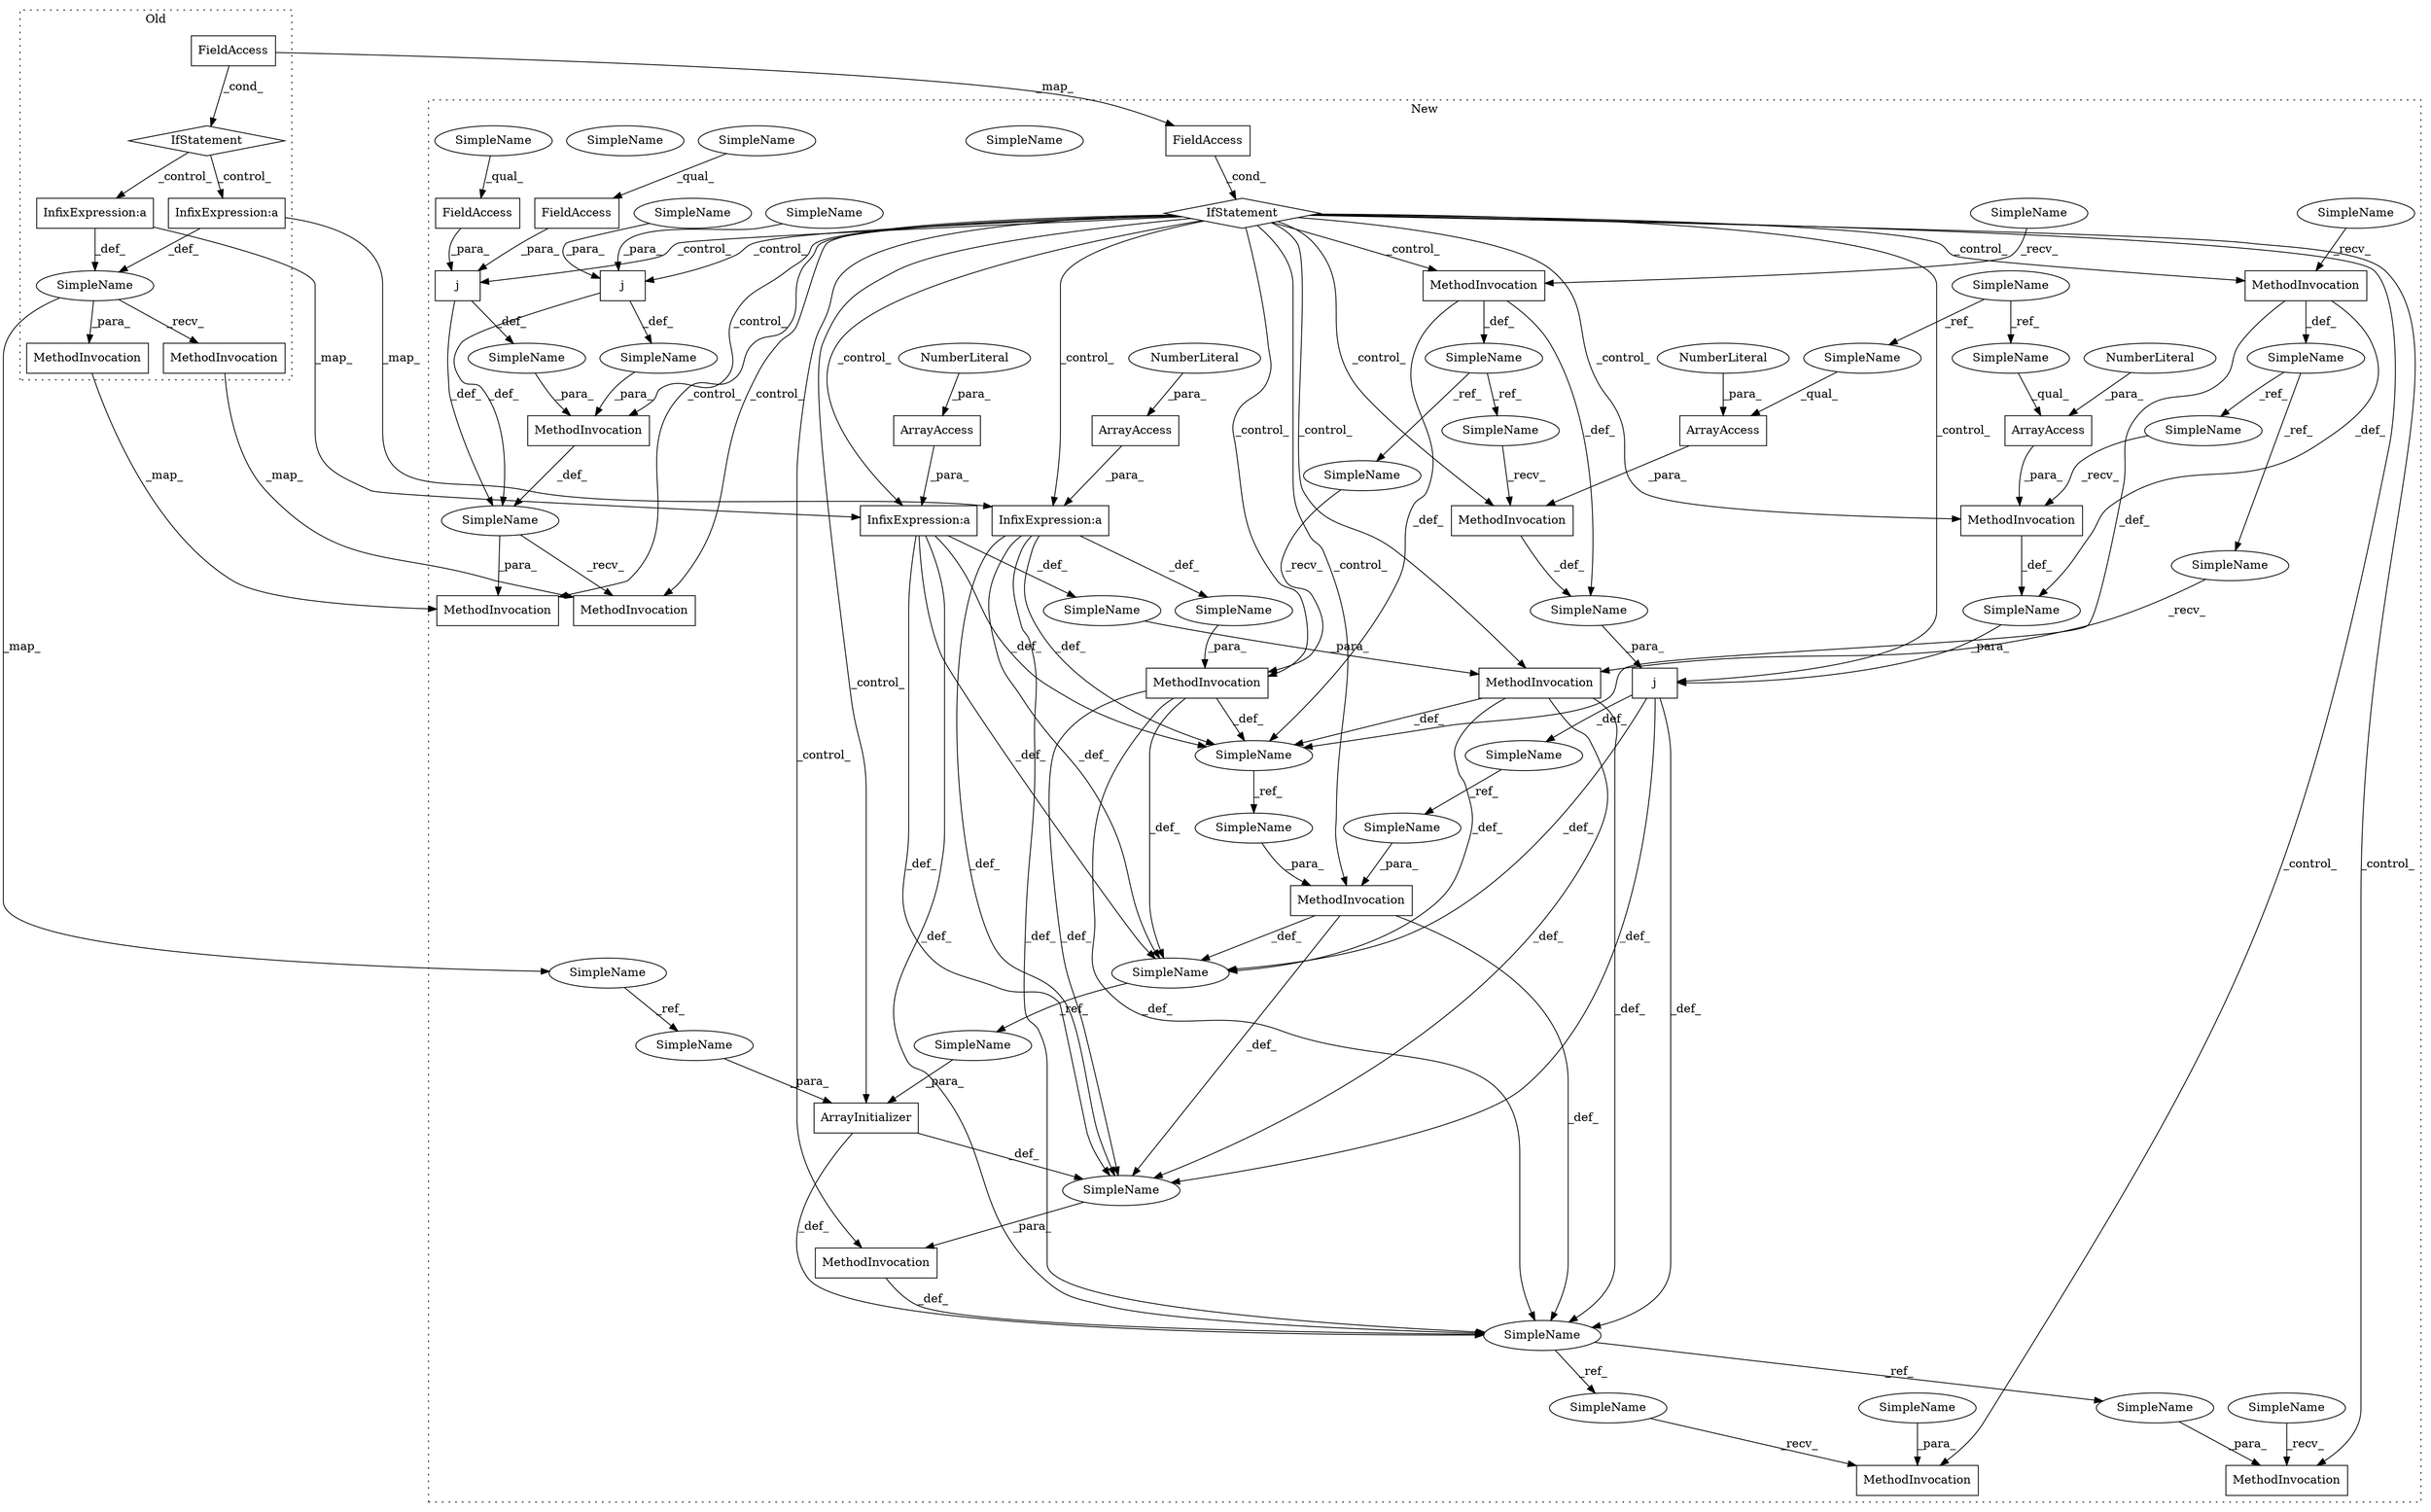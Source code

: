 digraph G {
subgraph cluster0 {
6 [label="FieldAccess" a="22" s="5930" l="18" shape="box"];
10 [label="IfStatement" a="25" s="5926,5948" l="4,2" shape="diamond"];
14 [label="MethodInvocation" a="32" s="6274,6298" l="14,1" shape="box"];
25 [label="MethodInvocation" a="32" s="6252,6262" l="6,1" shape="box"];
66 [label="SimpleName" a="42" s="6097" l="10" shape="ellipse"];
74 [label="InfixExpression:a" a="27" s="6079" l="3" shape="box"];
75 [label="InfixExpression:a" a="27" s="6039" l="3" shape="box"];
label = "Old";
style="dotted";
}
subgraph cluster1 {
1 [label="ArrayAccess" a="2" s="8697,8720" l="22,1" shape="box"];
2 [label="ArrayAccess" a="2" s="8609,8619" l="9,1" shape="box"];
3 [label="ArrayAccess" a="2" s="8649,8659" l="9,1" shape="box"];
4 [label="ArrayAccess" a="2" s="8754,8777" l="22,1" shape="box"];
5 [label="ArrayInitializer" a="4" s="9003,9024" l="1,1" shape="box"];
7 [label="FieldAccess" a="22" s="9167" l="18" shape="box"];
8 [label="FieldAccess" a="22" s="9136" l="18" shape="box"];
9 [label="FieldAccess" a="22" s="8456" l="18" shape="box"];
11 [label="IfStatement" a="25" s="8452,8474" l="4,2" shape="diamond"];
12 [label="MethodInvocation" a="32" s="8559" l="15" shape="box"];
13 [label="MethodInvocation" a="32" s="8802,8820" l="9,1" shape="box"];
15 [label="MethodInvocation" a="32" s="9041,9051" l="6,1" shape="box"];
16 [label="MethodInvocation" a="32" s="8688,8725" l="9,1" shape="box"];
17 [label="MethodInvocation" a="32" s="9260,9270" l="6,1" shape="box"];
18 [label="MethodInvocation" a="32" s="8977,9025" l="17,1" shape="box"];
19 [label="MethodInvocation" a="32" s="8525" l="15" shape="box"];
20 [label="MethodInvocation" a="32" s="8600,8620" l="9,1" shape="box"];
21 [label="MethodInvocation" a="32" s="9284,9308" l="14,1" shape="box"];
22 [label="MethodInvocation" a="32" s="9065,9085" l="14,1" shape="box"];
23 [label="MethodInvocation" a="32" s="8745,8782" l="9,1" shape="box"];
24 [label="MethodInvocation" a="32" s="8640,8660" l="9,1" shape="box"];
26 [label="MethodInvocation" a="32" s="9119,9239" l="17,2" shape="box"];
27 [label="NumberLiteral" a="34" s="8776" l="1" shape="ellipse"];
28 [label="NumberLiteral" a="34" s="8658" l="1" shape="ellipse"];
29 [label="NumberLiteral" a="34" s="8618" l="1" shape="ellipse"];
30 [label="NumberLiteral" a="34" s="8719" l="1" shape="ellipse"];
31 [label="SimpleName" a="42" s="" l="" shape="ellipse"];
32 [label="SimpleName" a="42" s="8739" l="5" shape="ellipse"];
33 [label="SimpleName" a="42" s="8829" l="10" shape="ellipse"];
34 [label="SimpleName" a="42" s="9060" l="4" shape="ellipse"];
35 [label="SimpleName" a="42" s="8484" l="8" shape="ellipse"];
36 [label="SimpleName" a="42" s="8670" l="4" shape="ellipse"];
37 [label="SimpleName" a="42" s="9034" l="6" shape="ellipse"];
38 [label="SimpleName" a="42" s="8816" l="4" shape="ellipse"];
39 [label="SimpleName" a="42" s="8609" l="8" shape="ellipse"];
40 [label="SimpleName" a="42" s="8548" l="5" shape="ellipse"];
41 [label="SimpleName" a="42" s="9223" l="16" shape="ellipse"];
42 [label="SimpleName" a="42" s="8514" l="5" shape="ellipse"];
43 [label="SimpleName" a="42" s="" l="" shape="ellipse"];
44 [label="SimpleName" a="42" s="8520" l="4" shape="ellipse"];
45 [label="SimpleName" a="42" s="8970" l="6" shape="ellipse"];
46 [label="SimpleName" a="42" s="9014" l="10" shape="ellipse"];
47 [label="SimpleName" a="42" s="8594" l="5" shape="ellipse"];
48 [label="SimpleName" a="42" s="" l="" shape="ellipse"];
49 [label="SimpleName" a="42" s="8582" l="4" shape="ellipse"];
50 [label="SimpleName" a="42" s="9079" l="6" shape="ellipse"];
51 [label="SimpleName" a="42" s="8811" l="4" shape="ellipse"];
52 [label="SimpleName" a="42" s="8634" l="5" shape="ellipse"];
53 [label="SimpleName" a="42" s="9167" l="4" shape="ellipse"];
54 [label="SimpleName" a="42" s="" l="" shape="ellipse"];
55 [label="SimpleName" a="42" s="8792" l="9" shape="ellipse"];
56 [label="SimpleName" a="42" s="8649" l="8" shape="ellipse"];
57 [label="SimpleName" a="42" s="9194" l="16" shape="ellipse"];
58 [label="SimpleName" a="42" s="9108" l="10" shape="ellipse"];
59 [label="SimpleName" a="42" s="" l="" shape="ellipse"];
60 [label="SimpleName" a="42" s="" l="" shape="ellipse"];
61 [label="SimpleName" a="42" s="8682" l="5" shape="ellipse"];
62 [label="SimpleName" a="42" s="8554" l="4" shape="ellipse"];
63 [label="SimpleName" a="42" s="9223" l="16" shape="ellipse"];
64 [label="SimpleName" a="42" s="9004" l="9" shape="ellipse"];
65 [label="SimpleName" a="42" s="9136" l="4" shape="ellipse"];
67 [label="SimpleName" a="42" s="9194" l="16" shape="ellipse"];
68 [label="SimpleName" a="42" s="" l="" shape="ellipse"];
69 [label="SimpleName" a="42" s="9047" l="4" shape="ellipse"];
70 [label="j" a="106" s="8594" l="67" shape="box"];
71 [label="j" a="106" s="9136" l="49" shape="box"];
72 [label="j" a="106" s="9194" l="45" shape="box"];
73 [label="InfixExpression:a" a="27" s="8721" l="3" shape="box"];
76 [label="InfixExpression:a" a="27" s="8778" l="3" shape="box"];
label = "New";
style="dotted";
}
1 -> 73 [label="_para_"];
2 -> 20 [label="_para_"];
3 -> 24 [label="_para_"];
4 -> 76 [label="_para_"];
5 -> 43 [label="_def_"];
5 -> 45 [label="_def_"];
6 -> 9 [label="_map_"];
6 -> 10 [label="_cond_"];
7 -> 71 [label="_para_"];
8 -> 71 [label="_para_"];
9 -> 11 [label="_cond_"];
10 -> 75 [label="_control_"];
10 -> 74 [label="_control_"];
11 -> 15 [label="_control_"];
11 -> 70 [label="_control_"];
11 -> 72 [label="_control_"];
11 -> 18 [label="_control_"];
11 -> 19 [label="_control_"];
11 -> 22 [label="_control_"];
11 -> 76 [label="_control_"];
11 -> 13 [label="_control_"];
11 -> 24 [label="_control_"];
11 -> 73 [label="_control_"];
11 -> 5 [label="_control_"];
11 -> 16 [label="_control_"];
11 -> 23 [label="_control_"];
11 -> 21 [label="_control_"];
11 -> 71 [label="_control_"];
11 -> 17 [label="_control_"];
11 -> 20 [label="_control_"];
11 -> 12 [label="_control_"];
11 -> 26 [label="_control_"];
12 -> 54 [label="_def_"];
12 -> 36 [label="_def_"];
12 -> 40 [label="_def_"];
13 -> 45 [label="_def_"];
13 -> 55 [label="_def_"];
13 -> 43 [label="_def_"];
14 -> 21 [label="_map_"];
16 -> 55 [label="_def_"];
16 -> 45 [label="_def_"];
16 -> 36 [label="_def_"];
16 -> 43 [label="_def_"];
18 -> 45 [label="_def_"];
19 -> 42 [label="_def_"];
19 -> 68 [label="_def_"];
19 -> 36 [label="_def_"];
20 -> 68 [label="_def_"];
23 -> 45 [label="_def_"];
23 -> 36 [label="_def_"];
23 -> 43 [label="_def_"];
23 -> 55 [label="_def_"];
24 -> 54 [label="_def_"];
25 -> 17 [label="_map_"];
26 -> 58 [label="_def_"];
27 -> 4 [label="_para_"];
28 -> 3 [label="_para_"];
29 -> 2 [label="_para_"];
30 -> 1 [label="_para_"];
31 -> 26 [label="_para_"];
32 -> 23 [label="_recv_"];
33 -> 46 [label="_ref_"];
34 -> 22 [label="_recv_"];
35 -> 56 [label="_ref_"];
35 -> 39 [label="_ref_"];
36 -> 51 [label="_ref_"];
37 -> 15 [label="_recv_"];
38 -> 13 [label="_para_"];
39 -> 2 [label="_qual_"];
40 -> 32 [label="_ref_"];
40 -> 52 [label="_ref_"];
42 -> 47 [label="_ref_"];
42 -> 61 [label="_ref_"];
43 -> 18 [label="_para_"];
44 -> 19 [label="_recv_"];
45 -> 37 [label="_ref_"];
45 -> 50 [label="_ref_"];
46 -> 5 [label="_para_"];
47 -> 20 [label="_recv_"];
48 -> 16 [label="_para_"];
49 -> 38 [label="_ref_"];
50 -> 22 [label="_para_"];
51 -> 13 [label="_para_"];
52 -> 24 [label="_recv_"];
53 -> 7 [label="_qual_"];
54 -> 70 [label="_para_"];
55 -> 64 [label="_ref_"];
56 -> 3 [label="_qual_"];
58 -> 21 [label="_para_"];
58 -> 17 [label="_recv_"];
59 -> 26 [label="_para_"];
60 -> 23 [label="_para_"];
61 -> 16 [label="_recv_"];
62 -> 12 [label="_recv_"];
63 -> 72 [label="_para_"];
64 -> 5 [label="_para_"];
65 -> 8 [label="_qual_"];
66 -> 33 [label="_map_"];
66 -> 14 [label="_para_"];
66 -> 25 [label="_recv_"];
67 -> 72 [label="_para_"];
68 -> 70 [label="_para_"];
69 -> 15 [label="_para_"];
70 -> 45 [label="_def_"];
70 -> 43 [label="_def_"];
70 -> 55 [label="_def_"];
70 -> 49 [label="_def_"];
71 -> 59 [label="_def_"];
71 -> 58 [label="_def_"];
72 -> 31 [label="_def_"];
72 -> 58 [label="_def_"];
73 -> 55 [label="_def_"];
73 -> 36 [label="_def_"];
73 -> 45 [label="_def_"];
73 -> 48 [label="_def_"];
73 -> 43 [label="_def_"];
74 -> 66 [label="_def_"];
74 -> 76 [label="_map_"];
75 -> 66 [label="_def_"];
75 -> 73 [label="_map_"];
76 -> 36 [label="_def_"];
76 -> 45 [label="_def_"];
76 -> 60 [label="_def_"];
76 -> 43 [label="_def_"];
76 -> 55 [label="_def_"];
}